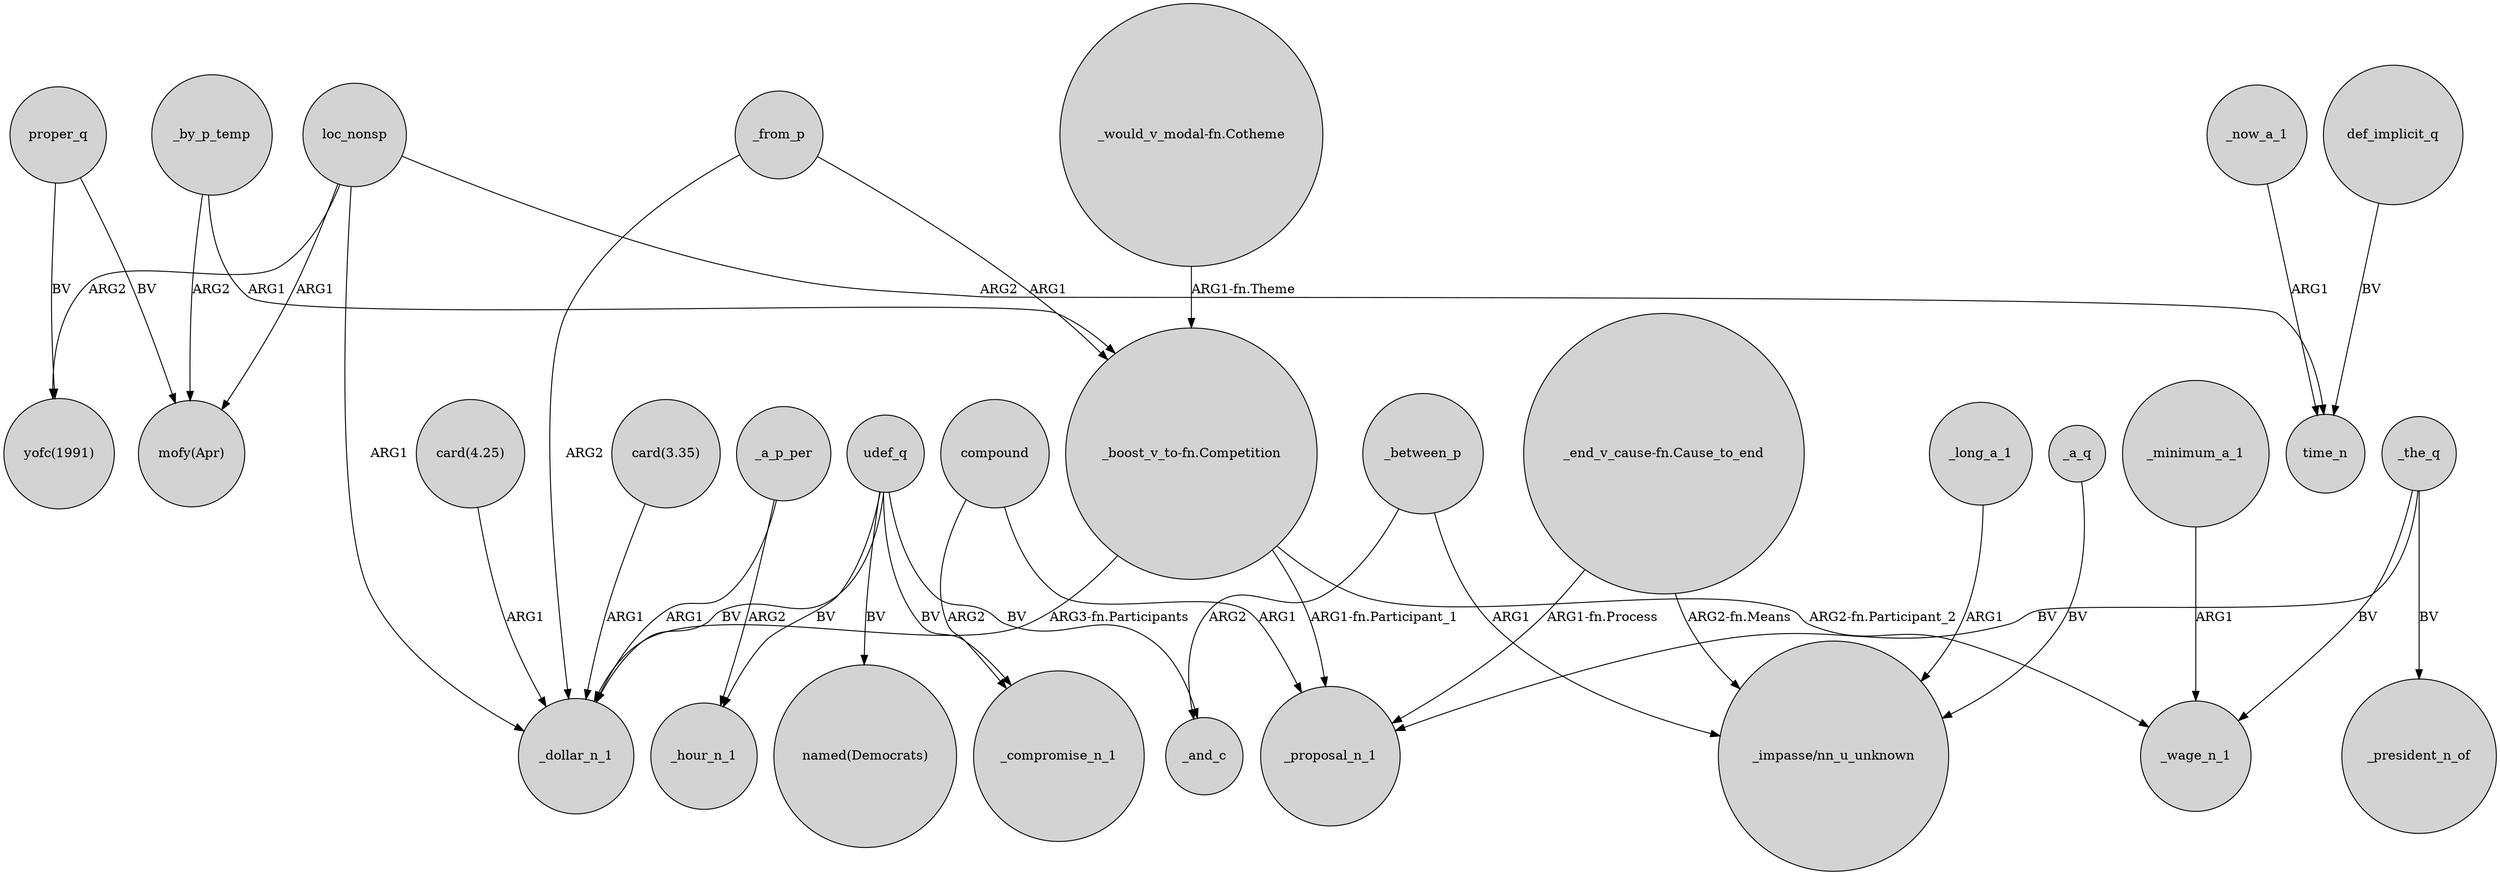 digraph {
	node [shape=circle style=filled]
	proper_q -> "mofy(Apr)" [label=BV]
	loc_nonsp -> _dollar_n_1 [label=ARG1]
	"_end_v_cause-fn.Cause_to_end" -> "_impasse/nn_u_unknown" [label="ARG2-fn.Means"]
	"card(4.25)" -> _dollar_n_1 [label=ARG1]
	_a_p_per -> _hour_n_1 [label=ARG2]
	compound -> _proposal_n_1 [label=ARG1]
	udef_q -> _compromise_n_1 [label=BV]
	_long_a_1 -> "_impasse/nn_u_unknown" [label=ARG1]
	"_would_v_modal-fn.Cotheme" -> "_boost_v_to-fn.Competition" [label="ARG1-fn.Theme"]
	_between_p -> "_impasse/nn_u_unknown" [label=ARG1]
	_minimum_a_1 -> _wage_n_1 [label=ARG1]
	_the_q -> _proposal_n_1 [label=BV]
	udef_q -> _and_c [label=BV]
	_by_p_temp -> "mofy(Apr)" [label=ARG2]
	loc_nonsp -> "yofc(1991)" [label=ARG2]
	_now_a_1 -> time_n [label=ARG1]
	"_boost_v_to-fn.Competition" -> _dollar_n_1 [label="ARG3-fn.Participants"]
	_the_q -> _wage_n_1 [label=BV]
	loc_nonsp -> "mofy(Apr)" [label=ARG1]
	compound -> _compromise_n_1 [label=ARG2]
	proper_q -> "yofc(1991)" [label=BV]
	udef_q -> _dollar_n_1 [label=BV]
	"_end_v_cause-fn.Cause_to_end" -> _proposal_n_1 [label="ARG1-fn.Process"]
	_a_p_per -> _dollar_n_1 [label=ARG1]
	udef_q -> _hour_n_1 [label=BV]
	"_boost_v_to-fn.Competition" -> _wage_n_1 [label="ARG2-fn.Participant_2"]
	udef_q -> "named(Democrats)" [label=BV]
	_from_p -> "_boost_v_to-fn.Competition" [label=ARG1]
	loc_nonsp -> time_n [label=ARG2]
	"card(3.35)" -> _dollar_n_1 [label=ARG1]
	"_boost_v_to-fn.Competition" -> _proposal_n_1 [label="ARG1-fn.Participant_1"]
	_the_q -> _president_n_of [label=BV]
	_by_p_temp -> "_boost_v_to-fn.Competition" [label=ARG1]
	_a_q -> "_impasse/nn_u_unknown" [label=BV]
	_from_p -> _dollar_n_1 [label=ARG2]
	def_implicit_q -> time_n [label=BV]
	_between_p -> _and_c [label=ARG2]
}
